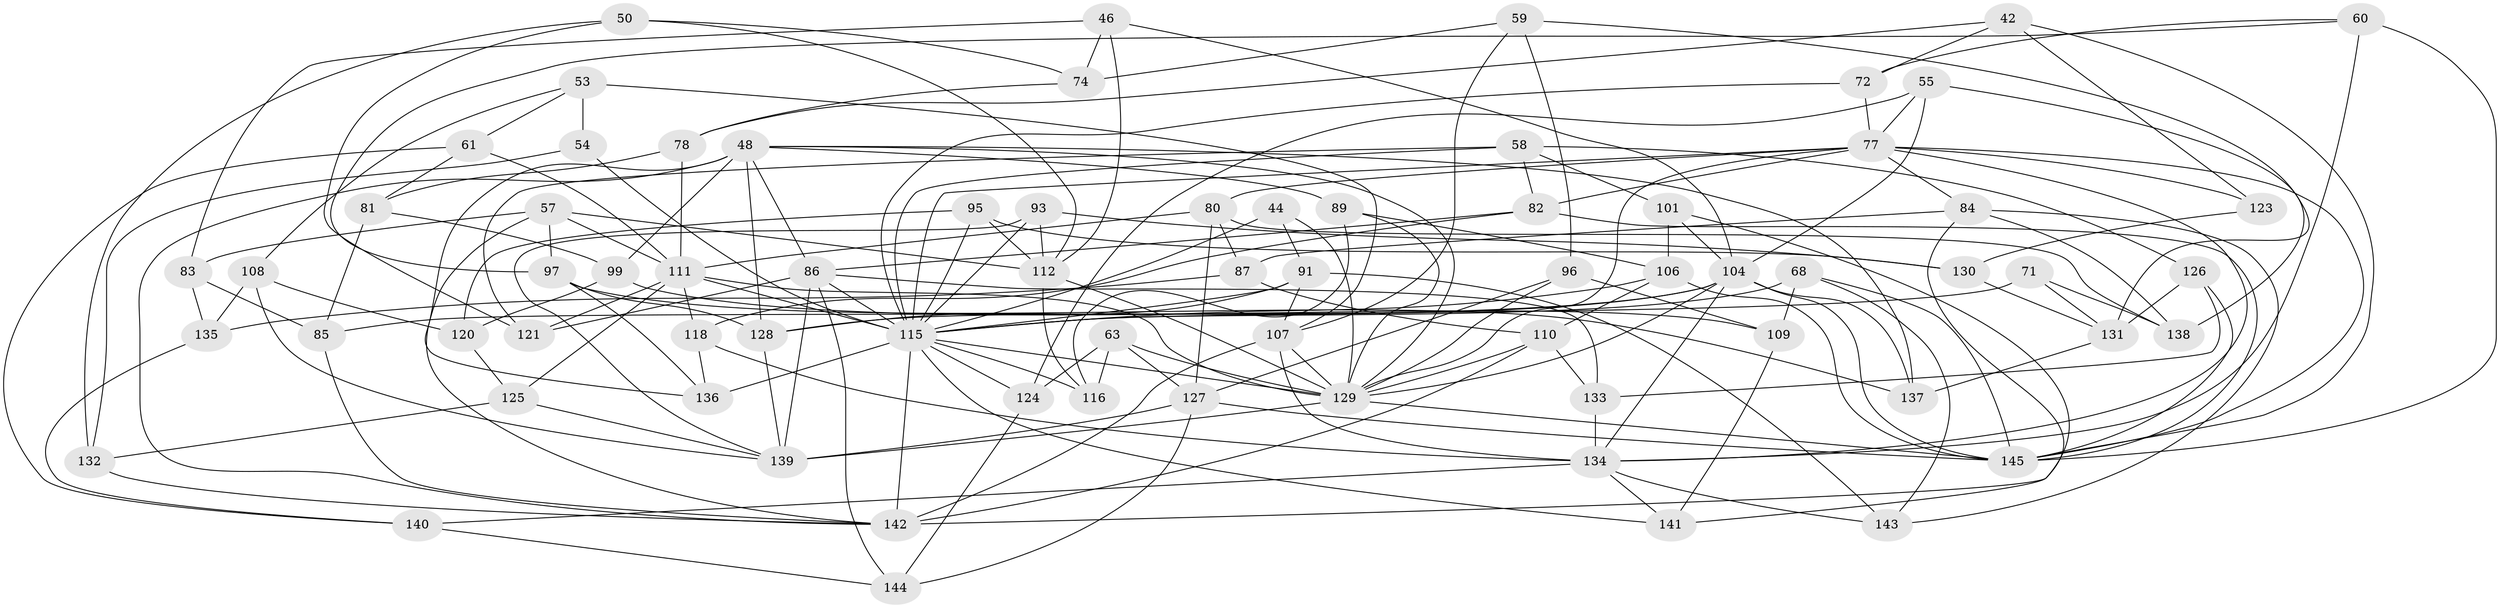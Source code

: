 // original degree distribution, {4: 1.0}
// Generated by graph-tools (version 1.1) at 2025/57/03/09/25 04:57:07]
// undirected, 72 vertices, 184 edges
graph export_dot {
graph [start="1"]
  node [color=gray90,style=filled];
  42;
  44;
  46;
  48 [super="+20+33+45"];
  50;
  53 [super="+35"];
  54;
  55;
  57 [super="+16"];
  58 [super="+10"];
  59;
  60;
  61;
  63;
  68;
  71;
  72;
  74;
  77 [super="+23+29+75"];
  78;
  80 [super="+3"];
  81;
  82 [super="+18"];
  83;
  84 [super="+79"];
  85;
  86 [super="+73+41"];
  87;
  89;
  91 [super="+28"];
  93;
  95;
  96;
  97 [super="+62"];
  99;
  101;
  104 [super="+38+52+69+94"];
  106 [super="+64"];
  107 [super="+105"];
  108;
  109;
  110 [super="+70"];
  111 [super="+47+36"];
  112 [super="+17+25"];
  115 [super="+66+98"];
  116;
  118;
  120;
  121;
  123;
  124;
  125;
  126;
  127 [super="+102"];
  128 [super="+12+51"];
  129 [super="+103+117+122"];
  130;
  131 [super="+8"];
  132;
  133;
  134 [super="+114"];
  135;
  136 [super="+113"];
  137;
  138;
  139 [super="+32"];
  140;
  141;
  142 [super="+100"];
  143;
  144;
  145 [super="+2+76+65"];
  42 -- 72;
  42 -- 78;
  42 -- 123;
  42 -- 145;
  44 -- 91 [weight=2];
  44 -- 115;
  44 -- 129;
  46 -- 74;
  46 -- 83;
  46 -- 112;
  46 -- 104;
  48 -- 89;
  48 -- 128 [weight=2];
  48 -- 137;
  48 -- 86;
  48 -- 99;
  48 -- 136;
  48 -- 142 [weight=2];
  48 -- 129;
  50 -- 132;
  50 -- 121;
  50 -- 112;
  50 -- 74;
  53 -- 61;
  53 -- 108;
  53 -- 54 [weight=2];
  53 -- 107 [weight=2];
  54 -- 115;
  54 -- 132;
  55 -- 138;
  55 -- 124;
  55 -- 104;
  55 -- 77;
  57 -- 142;
  57 -- 83;
  57 -- 97;
  57 -- 111 [weight=2];
  57 -- 112;
  58 -- 101;
  58 -- 82;
  58 -- 121;
  58 -- 126;
  58 -- 115 [weight=2];
  59 -- 74;
  59 -- 96;
  59 -- 131;
  59 -- 107;
  60 -- 72;
  60 -- 97;
  60 -- 145;
  60 -- 134;
  61 -- 81;
  61 -- 140;
  61 -- 111;
  63 -- 124;
  63 -- 116;
  63 -- 127;
  63 -- 129;
  68 -- 109;
  68 -- 143;
  68 -- 145;
  68 -- 115;
  71 -- 131 [weight=2];
  71 -- 138;
  71 -- 85;
  72 -- 115;
  72 -- 77;
  74 -- 78;
  77 -- 123 [weight=2];
  77 -- 80;
  77 -- 115;
  77 -- 134 [weight=2];
  77 -- 145;
  77 -- 82;
  77 -- 84 [weight=2];
  77 -- 129 [weight=2];
  78 -- 81;
  78 -- 111;
  80 -- 138;
  80 -- 87;
  80 -- 111;
  80 -- 127 [weight=2];
  81 -- 99;
  81 -- 85;
  82 -- 118;
  82 -- 86 [weight=2];
  82 -- 145;
  83 -- 85;
  83 -- 135;
  84 -- 87;
  84 -- 143;
  84 -- 138;
  84 -- 142;
  85 -- 142;
  86 -- 139 [weight=2];
  86 -- 133;
  86 -- 121;
  86 -- 115 [weight=2];
  86 -- 144;
  87 -- 135;
  87 -- 110;
  89 -- 116;
  89 -- 129;
  89 -- 106;
  91 -- 107;
  91 -- 143;
  91 -- 128;
  91 -- 115;
  93 -- 130;
  93 -- 139;
  93 -- 115;
  93 -- 112;
  95 -- 120;
  95 -- 130;
  95 -- 115;
  95 -- 112;
  96 -- 109;
  96 -- 127;
  96 -- 129;
  97 -- 128 [weight=2];
  97 -- 136;
  97 -- 137;
  99 -- 120;
  99 -- 109;
  101 -- 141;
  101 -- 104;
  101 -- 106;
  104 -- 128;
  104 -- 145 [weight=2];
  104 -- 129 [weight=2];
  104 -- 115 [weight=2];
  104 -- 137;
  104 -- 134;
  106 -- 110 [weight=2];
  106 -- 145;
  106 -- 115;
  107 -- 142;
  107 -- 134;
  107 -- 129 [weight=2];
  108 -- 120;
  108 -- 135;
  108 -- 139;
  109 -- 141;
  110 -- 129 [weight=3];
  110 -- 133;
  110 -- 142;
  111 -- 121;
  111 -- 118;
  111 -- 115 [weight=2];
  111 -- 125;
  111 -- 129 [weight=2];
  112 -- 116;
  112 -- 129 [weight=2];
  115 -- 136 [weight=3];
  115 -- 142 [weight=2];
  115 -- 116;
  115 -- 124;
  115 -- 141;
  115 -- 129;
  118 -- 134;
  118 -- 136;
  120 -- 125;
  123 -- 130;
  124 -- 144;
  125 -- 132;
  125 -- 139;
  126 -- 145;
  126 -- 131;
  126 -- 133;
  127 -- 144;
  127 -- 145 [weight=2];
  127 -- 139;
  128 -- 139 [weight=2];
  129 -- 139 [weight=2];
  129 -- 145;
  130 -- 131;
  131 -- 137;
  132 -- 142;
  133 -- 134;
  134 -- 140;
  134 -- 141;
  134 -- 143;
  135 -- 140;
  140 -- 144;
}
